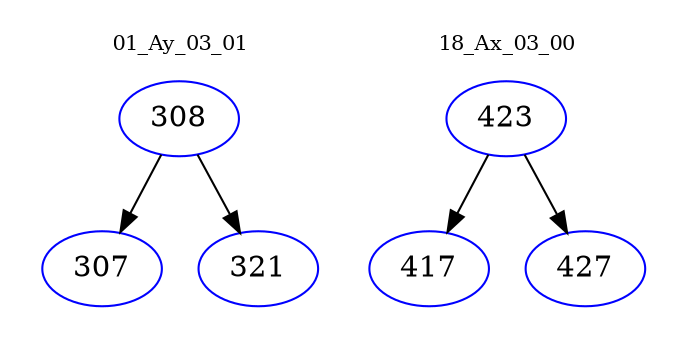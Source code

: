 digraph{
subgraph cluster_0 {
color = white
label = "01_Ay_03_01";
fontsize=10;
T0_308 [label="308", color="blue"]
T0_308 -> T0_307 [color="black"]
T0_307 [label="307", color="blue"]
T0_308 -> T0_321 [color="black"]
T0_321 [label="321", color="blue"]
}
subgraph cluster_1 {
color = white
label = "18_Ax_03_00";
fontsize=10;
T1_423 [label="423", color="blue"]
T1_423 -> T1_417 [color="black"]
T1_417 [label="417", color="blue"]
T1_423 -> T1_427 [color="black"]
T1_427 [label="427", color="blue"]
}
}
